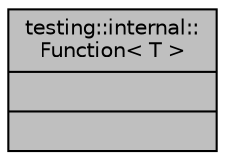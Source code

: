 digraph "testing::internal::Function&lt; T &gt;"
{
 // INTERACTIVE_SVG=YES
 // LATEX_PDF_SIZE
  edge [fontname="Helvetica",fontsize="10",labelfontname="Helvetica",labelfontsize="10"];
  node [fontname="Helvetica",fontsize="10",shape=record];
  Node1 [label="{testing::internal::\lFunction\< T \>\n||}",height=0.2,width=0.4,color="black", fillcolor="grey75", style="filled", fontcolor="black",tooltip=" "];
}
